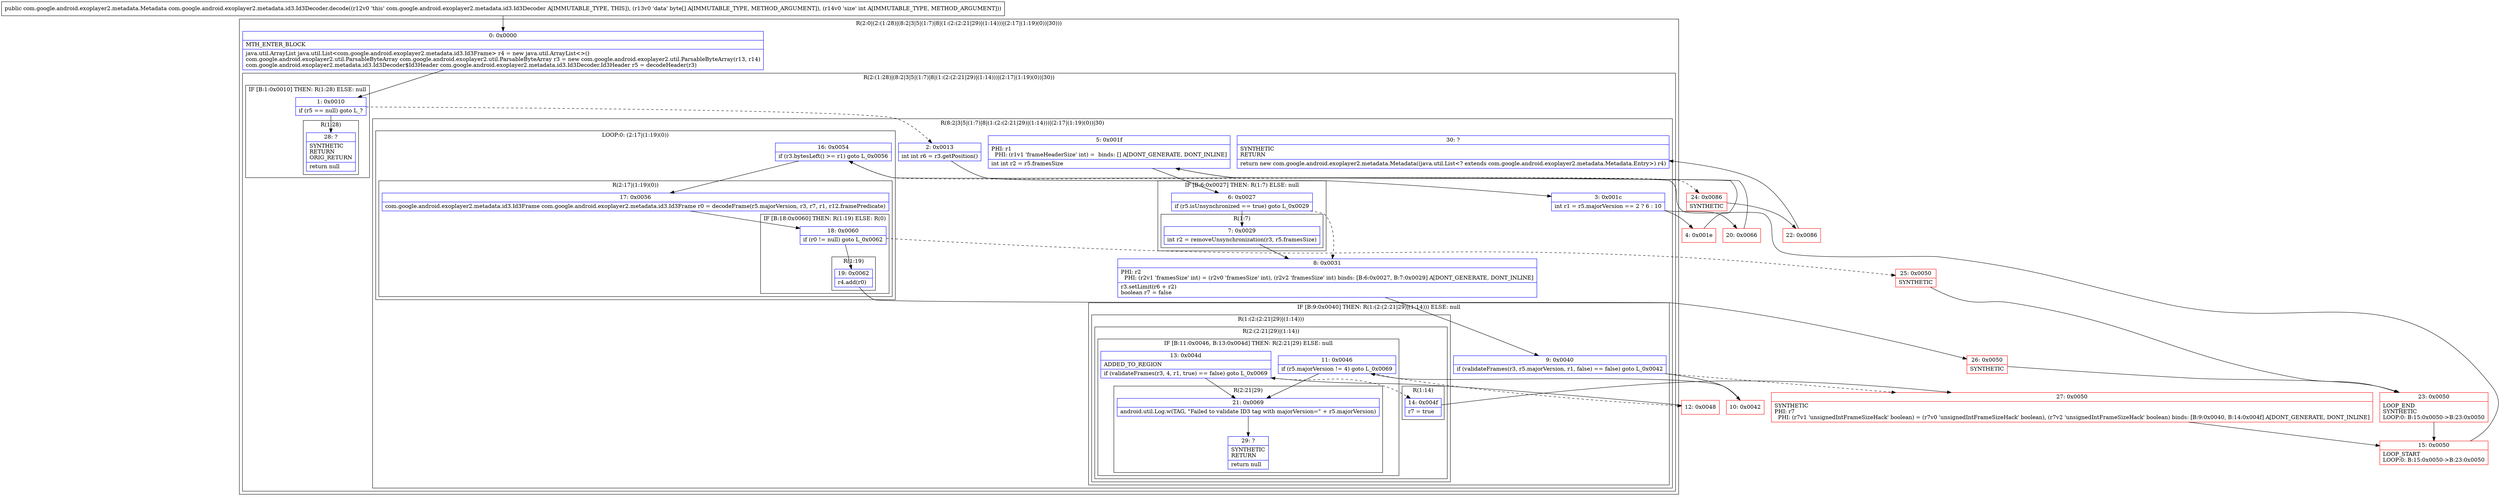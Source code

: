 digraph "CFG forcom.google.android.exoplayer2.metadata.id3.Id3Decoder.decode([BI)Lcom\/google\/android\/exoplayer2\/metadata\/Metadata;" {
subgraph cluster_Region_1779200828 {
label = "R(2:0|(2:(1:28)|(8:2|3|5|(1:7)|8|(1:(2:(2:21|29)|(1:14)))|(2:17|(1:19)(0))|30)))";
node [shape=record,color=blue];
Node_0 [shape=record,label="{0\:\ 0x0000|MTH_ENTER_BLOCK\l|java.util.ArrayList java.util.List\<com.google.android.exoplayer2.metadata.id3.Id3Frame\> r4 = new java.util.ArrayList\<\>()\lcom.google.android.exoplayer2.util.ParsableByteArray com.google.android.exoplayer2.util.ParsableByteArray r3 = new com.google.android.exoplayer2.util.ParsableByteArray(r13, r14)\lcom.google.android.exoplayer2.metadata.id3.Id3Decoder$Id3Header com.google.android.exoplayer2.metadata.id3.Id3Decoder.Id3Header r5 = decodeHeader(r3)\l}"];
subgraph cluster_Region_1428819391 {
label = "R(2:(1:28)|(8:2|3|5|(1:7)|8|(1:(2:(2:21|29)|(1:14)))|(2:17|(1:19)(0))|30))";
node [shape=record,color=blue];
subgraph cluster_IfRegion_1976840877 {
label = "IF [B:1:0x0010] THEN: R(1:28) ELSE: null";
node [shape=record,color=blue];
Node_1 [shape=record,label="{1\:\ 0x0010|if (r5 == null) goto L_?\l}"];
subgraph cluster_Region_951797785 {
label = "R(1:28)";
node [shape=record,color=blue];
Node_28 [shape=record,label="{28\:\ ?|SYNTHETIC\lRETURN\lORIG_RETURN\l|return null\l}"];
}
}
subgraph cluster_Region_1117788888 {
label = "R(8:2|3|5|(1:7)|8|(1:(2:(2:21|29)|(1:14)))|(2:17|(1:19)(0))|30)";
node [shape=record,color=blue];
Node_2 [shape=record,label="{2\:\ 0x0013|int int r6 = r3.getPosition()\l}"];
Node_3 [shape=record,label="{3\:\ 0x001c|int r1 = r5.majorVersion == 2 ? 6 : 10\l}"];
Node_5 [shape=record,label="{5\:\ 0x001f|PHI: r1 \l  PHI: (r1v1 'frameHeaderSize' int) =  binds: [] A[DONT_GENERATE, DONT_INLINE]\l|int int r2 = r5.framesSize\l}"];
subgraph cluster_IfRegion_1811242931 {
label = "IF [B:6:0x0027] THEN: R(1:7) ELSE: null";
node [shape=record,color=blue];
Node_6 [shape=record,label="{6\:\ 0x0027|if (r5.isUnsynchronized == true) goto L_0x0029\l}"];
subgraph cluster_Region_2015788006 {
label = "R(1:7)";
node [shape=record,color=blue];
Node_7 [shape=record,label="{7\:\ 0x0029|int r2 = removeUnsynchronization(r3, r5.framesSize)\l}"];
}
}
Node_8 [shape=record,label="{8\:\ 0x0031|PHI: r2 \l  PHI: (r2v1 'framesSize' int) = (r2v0 'framesSize' int), (r2v2 'framesSize' int) binds: [B:6:0x0027, B:7:0x0029] A[DONT_GENERATE, DONT_INLINE]\l|r3.setLimit(r6 + r2)\lboolean r7 = false\l}"];
subgraph cluster_IfRegion_1908044365 {
label = "IF [B:9:0x0040] THEN: R(1:(2:(2:21|29)|(1:14))) ELSE: null";
node [shape=record,color=blue];
Node_9 [shape=record,label="{9\:\ 0x0040|if (validateFrames(r3, r5.majorVersion, r1, false) == false) goto L_0x0042\l}"];
subgraph cluster_Region_1645887166 {
label = "R(1:(2:(2:21|29)|(1:14)))";
node [shape=record,color=blue];
subgraph cluster_Region_1180913012 {
label = "R(2:(2:21|29)|(1:14))";
node [shape=record,color=blue];
subgraph cluster_IfRegion_1582828776 {
label = "IF [B:11:0x0046, B:13:0x004d] THEN: R(2:21|29) ELSE: null";
node [shape=record,color=blue];
Node_11 [shape=record,label="{11\:\ 0x0046|if (r5.majorVersion != 4) goto L_0x0069\l}"];
Node_13 [shape=record,label="{13\:\ 0x004d|ADDED_TO_REGION\l|if (validateFrames(r3, 4, r1, true) == false) goto L_0x0069\l}"];
subgraph cluster_Region_314164319 {
label = "R(2:21|29)";
node [shape=record,color=blue];
Node_21 [shape=record,label="{21\:\ 0x0069|android.util.Log.w(TAG, \"Failed to validate ID3 tag with majorVersion=\" + r5.majorVersion)\l}"];
Node_29 [shape=record,label="{29\:\ ?|SYNTHETIC\lRETURN\l|return null\l}"];
}
}
subgraph cluster_Region_890264219 {
label = "R(1:14)";
node [shape=record,color=blue];
Node_14 [shape=record,label="{14\:\ 0x004f|r7 = true\l}"];
}
}
}
}
subgraph cluster_LoopRegion_485276449 {
label = "LOOP:0: (2:17|(1:19)(0))";
node [shape=record,color=blue];
Node_16 [shape=record,label="{16\:\ 0x0054|if (r3.bytesLeft() \>= r1) goto L_0x0056\l}"];
subgraph cluster_Region_1465780753 {
label = "R(2:17|(1:19)(0))";
node [shape=record,color=blue];
Node_17 [shape=record,label="{17\:\ 0x0056|com.google.android.exoplayer2.metadata.id3.Id3Frame com.google.android.exoplayer2.metadata.id3.Id3Frame r0 = decodeFrame(r5.majorVersion, r3, r7, r1, r12.framePredicate)\l}"];
subgraph cluster_IfRegion_1627736014 {
label = "IF [B:18:0x0060] THEN: R(1:19) ELSE: R(0)";
node [shape=record,color=blue];
Node_18 [shape=record,label="{18\:\ 0x0060|if (r0 != null) goto L_0x0062\l}"];
subgraph cluster_Region_761284015 {
label = "R(1:19)";
node [shape=record,color=blue];
Node_19 [shape=record,label="{19\:\ 0x0062|r4.add(r0)\l}"];
}
subgraph cluster_Region_1134684146 {
label = "R(0)";
node [shape=record,color=blue];
}
}
}
}
Node_30 [shape=record,label="{30\:\ ?|SYNTHETIC\lRETURN\l|return new com.google.android.exoplayer2.metadata.Metadata((java.util.List\<? extends com.google.android.exoplayer2.metadata.Metadata.Entry\>) r4)\l}"];
}
}
}
Node_4 [shape=record,color=red,label="{4\:\ 0x001e}"];
Node_10 [shape=record,color=red,label="{10\:\ 0x0042}"];
Node_12 [shape=record,color=red,label="{12\:\ 0x0048}"];
Node_15 [shape=record,color=red,label="{15\:\ 0x0050|LOOP_START\lLOOP:0: B:15:0x0050\-\>B:23:0x0050\l}"];
Node_20 [shape=record,color=red,label="{20\:\ 0x0066}"];
Node_22 [shape=record,color=red,label="{22\:\ 0x0086}"];
Node_23 [shape=record,color=red,label="{23\:\ 0x0050|LOOP_END\lSYNTHETIC\lLOOP:0: B:15:0x0050\-\>B:23:0x0050\l}"];
Node_24 [shape=record,color=red,label="{24\:\ 0x0086|SYNTHETIC\l}"];
Node_25 [shape=record,color=red,label="{25\:\ 0x0050|SYNTHETIC\l}"];
Node_26 [shape=record,color=red,label="{26\:\ 0x0050|SYNTHETIC\l}"];
Node_27 [shape=record,color=red,label="{27\:\ 0x0050|SYNTHETIC\lPHI: r7 \l  PHI: (r7v1 'unsignedIntFrameSizeHack' boolean) = (r7v0 'unsignedIntFrameSizeHack' boolean), (r7v2 'unsignedIntFrameSizeHack' boolean) binds: [B:9:0x0040, B:14:0x004f] A[DONT_GENERATE, DONT_INLINE]\l}"];
MethodNode[shape=record,label="{public com.google.android.exoplayer2.metadata.Metadata com.google.android.exoplayer2.metadata.id3.Id3Decoder.decode((r12v0 'this' com.google.android.exoplayer2.metadata.id3.Id3Decoder A[IMMUTABLE_TYPE, THIS]), (r13v0 'data' byte[] A[IMMUTABLE_TYPE, METHOD_ARGUMENT]), (r14v0 'size' int A[IMMUTABLE_TYPE, METHOD_ARGUMENT])) }"];
MethodNode -> Node_0;
Node_0 -> Node_1;
Node_1 -> Node_2[style=dashed];
Node_1 -> Node_28;
Node_2 -> Node_3;
Node_3 -> Node_4;
Node_3 -> Node_20;
Node_5 -> Node_6;
Node_6 -> Node_7;
Node_6 -> Node_8[style=dashed];
Node_7 -> Node_8;
Node_8 -> Node_9;
Node_9 -> Node_10;
Node_9 -> Node_27[style=dashed];
Node_11 -> Node_12[style=dashed];
Node_11 -> Node_21;
Node_13 -> Node_14[style=dashed];
Node_13 -> Node_21;
Node_21 -> Node_29;
Node_14 -> Node_27;
Node_16 -> Node_17;
Node_16 -> Node_24[style=dashed];
Node_17 -> Node_18;
Node_18 -> Node_19;
Node_18 -> Node_25[style=dashed];
Node_19 -> Node_26;
Node_4 -> Node_5;
Node_10 -> Node_11;
Node_12 -> Node_13;
Node_15 -> Node_16;
Node_20 -> Node_5;
Node_22 -> Node_30;
Node_23 -> Node_15;
Node_24 -> Node_22;
Node_25 -> Node_23;
Node_26 -> Node_23;
Node_27 -> Node_15;
}

